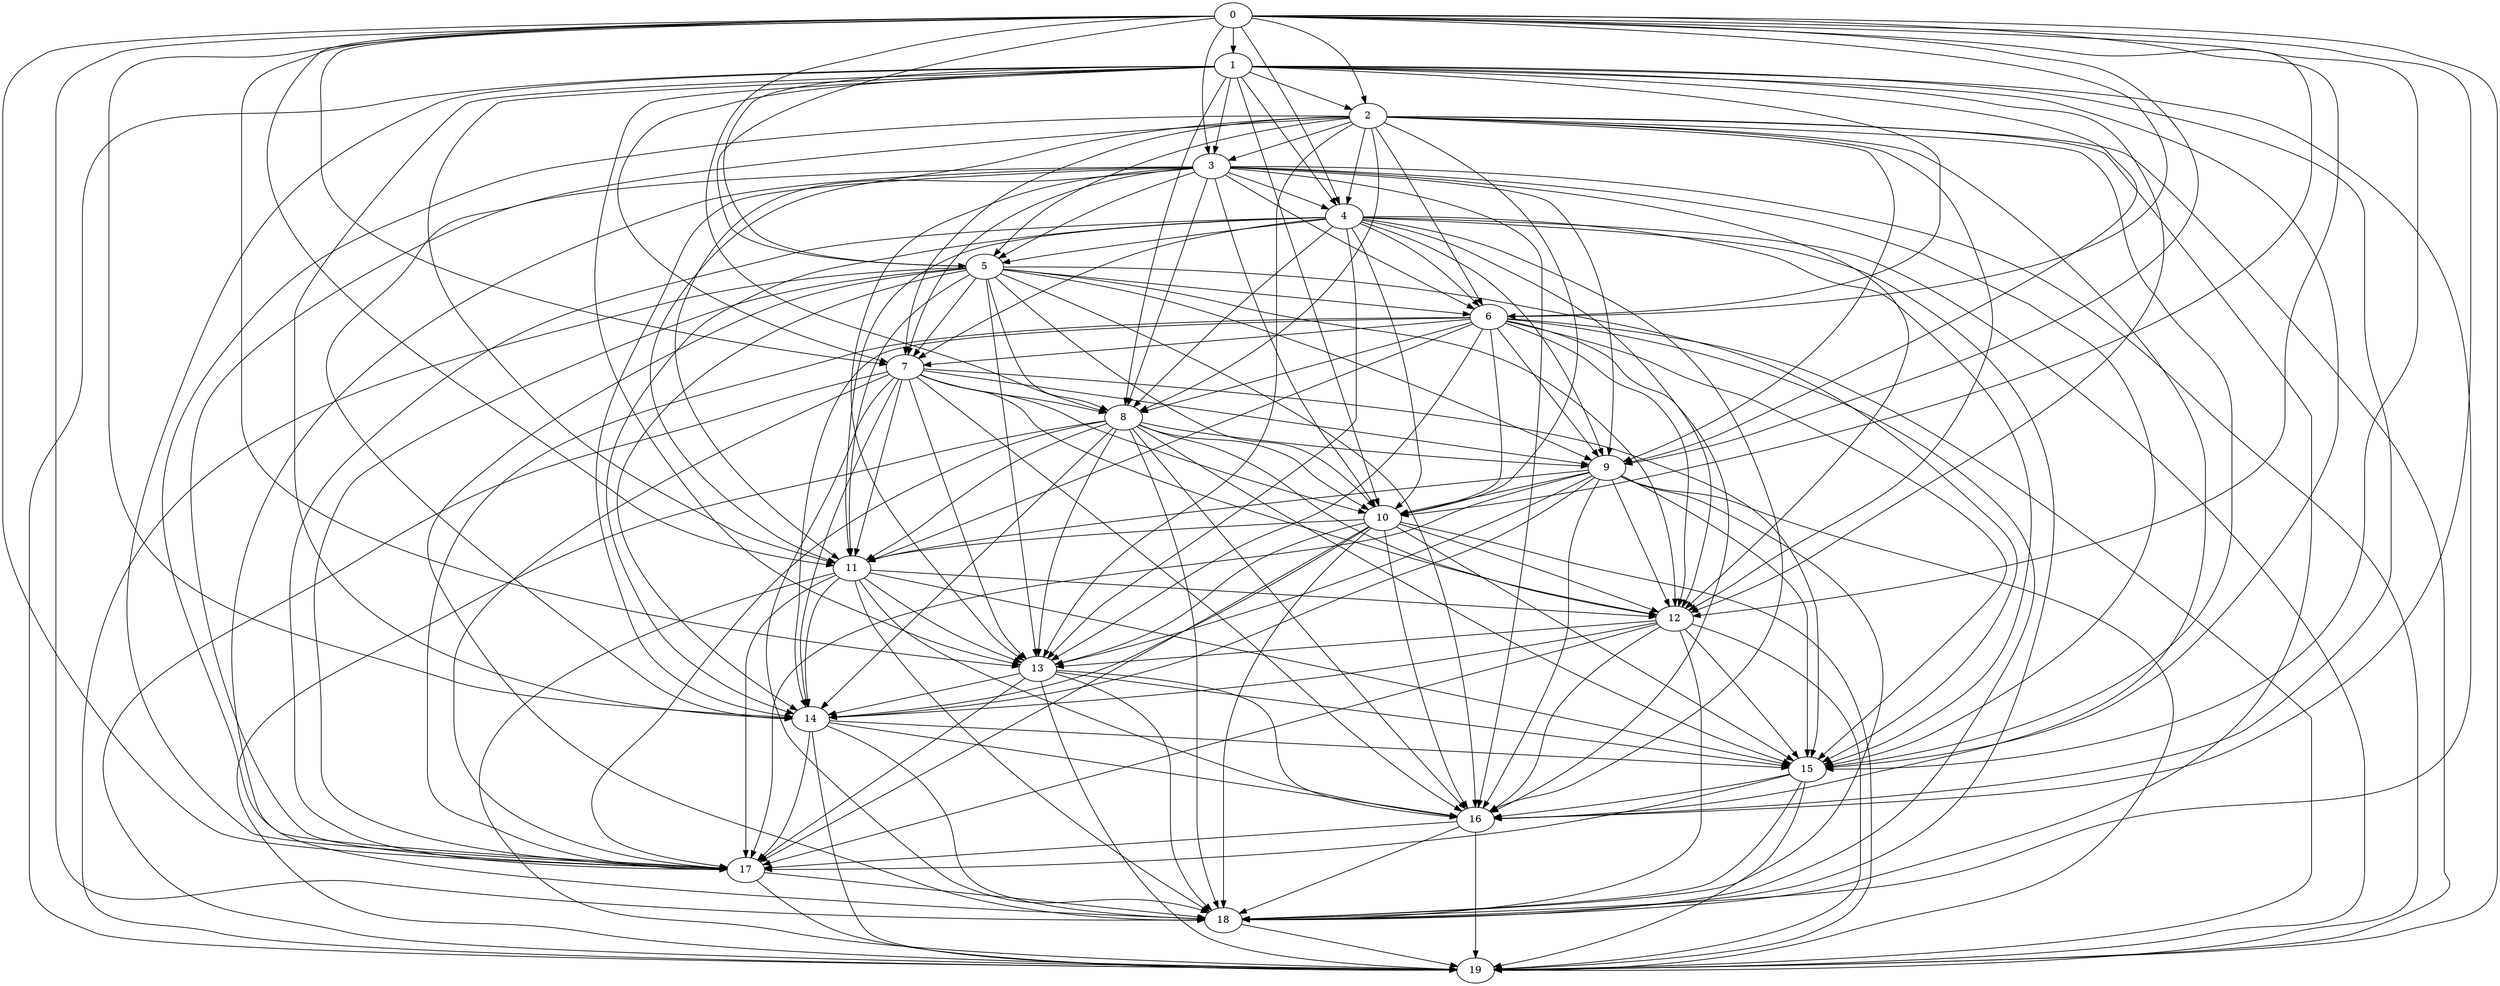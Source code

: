 strict digraph "complete_graph(20)" {
	graph [bb="0,0,3577,1404"];
	node [label="\N"];
	0	 [height=0.5,
		pos="1762,1386",
		width=0.75];
	1	 [height=0.5,
		pos="1762,1314",
		width=0.75];
	0 -> 1	 [pos="e,1762,1332.1 1762,1367.7 1762,1360 1762,1350.7 1762,1342.1"];
	2	 [height=0.5,
		pos="1955,1242",
		width=0.75];
	0 -> 2	 [pos="e,1951.4,1260.2 1788.6,1382.1 1821.7,1377.2 1878.3,1364.4 1914,1332 1932,1315.6 1942.7,1289.7 1948.6,1270"];
	3	 [height=0.5,
		pos="1731,1170",
		width=0.75];
	0 -> 3	 [pos="e,1727,1187.9 1748.2,1370.1 1740,1360.1 1730.4,1346.2 1726,1332 1712,1286.6 1718.8,1230.6 1724.9,1198"];
	4	 [height=0.5,
		pos="1921,1098",
		width=0.75];
	0 -> 4	 [pos="e,1914.1,1115.6 1773,1369.4 1780.3,1359 1790,1344.8 1798,1332 1837.2,1269.4 1847.4,1253.8 1881,1188 1891.7,1167.1 1902.5,1142.8 \
\
1910.2,1124.9"];
	5	 [height=0.5,
		pos="1406,1026",
		width=0.75];
	0 -> 5	 [pos="e,1378.9,1027.2 1735.3,1382 1615,1368 1124.1,1304.4 1035,1188 1018.7,1166.6 1039.9,1089.5 1050,1080 1095.4,1037.2 1286.7,1028.9 \
\
1368.6,1027.3"];
	6	 [height=0.5,
		pos="2128,954",
		width=0.75];
	0 -> 6	 [pos="e,2155.1,954.84 1789.1,1384.5 1967.6,1381.1 2970.4,1357.6 3059,1260 3321,971.49 2368,955.1 2165.2,954.84"];
	7	 [height=0.5,
		pos="1292,882",
		width=0.75];
	0 -> 7	 [pos="e,1265.6,886.07 1734.9,1384.8 1554.4,1383.2 530.76,1372.6 480,1332 448,1306.4 456,1284 456,1243 456,1243 456,1243 456,1169 456,997.49 \
\
1093.8,907.39 1255.2,887.34"];
	8	 [height=0.5,
		pos="1595,810",
		width=0.75];
	0 -> 8	 [pos="e,1570.8,818.3 1734.8,1384.7 1658.6,1383.4 1436.8,1375.7 1259,1332 1140.8,1303 1062.9,1304 1026,1188 954.71,964.02 1228.4,957.74 \
\
1444,864 1483.3,846.93 1530,831.21 1560.9,821.39"];
	9	 [height=0.5,
		pos="2297,738",
		width=0.75];
	0 -> 9	 [pos="e,2323.1,743.26 1789.4,1384.8 1939.2,1383.3 2660.8,1374.2 2879,1332 2974.6,1313.5 3014.7,1326.4 3086,1260 3144.6,1205.5 3134.8,1137.5 \
\
3079,1080 2885.8,880.84 2787.4,882.35 2525,792 2458.9,769.23 2378.6,753.12 2333.1,745.01"];
	10	 [height=0.5,
		pos="1976,666",
		width=0.75];
	0 -> 10	 [pos="e,2002.6,669.82 1789,1384.6 1945,1382.2 2732.7,1368.2 2972,1332 3126,1308.7 3311,1398.8 3311,1243 3311,1243 3311,1243 3311,1169 \
\
3311,929.86 2567,769.56 2333,720 2217.2,695.46 2077.8,678.27 2012.8,670.95"];
	11	 [height=0.5,
		pos="1216,594",
		width=0.75];
	0 -> 11	 [pos="e,1189.4,598.02 1734.8,1384.9 1551.5,1384.2 500.8,1378.1 453,1332 219.33,1106.5 586.81,907.36 852,720 903.42,683.67 915.4,671.02 \
\
974,648 1043.9,620.53 1131.1,605.87 1179.4,599.33"];
	12	 [height=0.5,
		pos="2394,522",
		width=0.75];
	0 -> 12	 [pos="e,2420.6,525.72 1789.1,1385.2 1958.5,1386.6 2875,1391.1 3148,1332 3243.5,1311.3 3349,1340.7 3349,1243 3349,1243 3349,1243 3349,1169 \
\
3349,1036.9 3268,1015.1 3268,883 3268,883 3268,883 3268,809 3268,629.93 2596.9,545.08 2430.8,526.83"];
	13	 [height=0.5,
		pos="1482,450",
		width=0.75];
	0 -> 13	 [pos="e,1455.2,453.37 1734.9,1384.9 1558.6,1384.2 577.01,1378.4 453,1332 393.78,1309.8 342,1306.2 342,1243 342,1243 342,1243 342,809 342,\
\
572.07 1249.6,472.93 1445.2,454.32"];
	14	 [height=0.5,
		pos="1157,378",
		width=0.75];
	0 -> 14	 [pos="e,1130.2,380.33 1735,1385 1568.9,1384.7 684.01,1380.7 418,1332 295.38,1309.5 152,1367.7 152,1243 152,1243 152,1243 152,809 152,532.81 \
\
382.94,516.13 646,432 734.61,403.66 1018.1,386.31 1120.1,380.86"];
	15	 [height=0.5,
		pos="2584,306",
		width=0.75];
	0 -> 15	 [pos="e,2611,306.48 1788.9,1384.6 1978.1,1381.9 3103.9,1364.7 3252,1332 3351.4,1310.1 3463,1344.8 3463,1243 3463,1243 3463,1243 3463,953 \
\
3463,851.3 3382,840.7 3382,739 3382,739 3382,739 3382,665 3382,326.94 2778.5,306.12 2621.1,306.43"];
	16	 [height=0.5,
		pos="2109,234",
		width=0.75];
	0 -> 16	 [pos="e,2136,235.72 1789,1384.8 1986.3,1383.3 3202.7,1372.1 3361,1332 3446.7,1310.3 3539,1331.4 3539,1243 3539,1243 3539,1243 3539,953 \
\
3539,658.63 3503.5,498.93 3244,360 3147.7,308.44 3116.5,307.35 3009,288 2839.2,257.44 2294.3,240.21 2146.4,236.01"];
	17	 [height=0.5,
		pos="1064,162",
		width=0.75];
	0 -> 17	 [pos="e,1036.9,163.71 1734.9,1384.8 1523.1,1383.6 138.7,1373.6 62,1332 19.619,1309 0,1291.2 0,1243 0,1243 0,1243 0,665 0,543.75 201,269.1 \
\
310,216 374.81,184.43 883.94,168.01 1026.8,163.99"];
	18	 [height=0.5,
		pos="1748,90",
		width=0.75];
	0 -> 18	 [pos="e,1720.8,90.655 1735,1384.7 1531,1382.1 238.95,1364.8 164,1332 113.03,1309.7 76,1298.6 76,1243 76,1243 76,1243 76,233 76,29.126 \
\
323.58,168.26 526,144 990.82,88.282 1561.3,89.224 1710.8,90.559"];
	19	 [height=0.5,
		pos="2109,18",
		width=0.75];
	0 -> 19	 [pos="e,2136.2,19.288 1789,1385.1 1992.9,1385.7 3288,1387.3 3452,1332 3516.6,1310.2 3577,1311.2 3577,1243 3577,1243 3577,1243 3577,161 \
\
3577,83.864 3501.9,94.006 3428,72 3302.4,34.605 2347.9,21.719 2146.3,19.402"];
	1 -> 2	 [pos="e,1931.9,1251.4 1785.3,1304.6 1819.4,1292.2 1883.2,1269 1922.1,1254.9"];
	1 -> 3	 [pos="e,1734.8,1188.3 1758.3,1296.2 1753,1271.9 1743.2,1227.1 1736.9,1198.1"];
	1 -> 4	 [pos="e,1909.5,1114.5 1773.4,1297.6 1800.9,1260.7 1870.6,1166.9 1903.4,1122.7"];
	1 -> 5	 [pos="e,1378.8,1027.1 1734.7,1313 1613,1312.8 1123.3,1309 1078,1260 1023.7,1201.3 1026.1,1140.9 1078,1080 1115,1036.6 1290.5,1028.6 1368.5,\
\
1027.2"];
	1 -> 6	 [pos="e,2155.1,955.02 1788.9,1312.2 1950,1306.8 2779,1274 2779,1171 2779,1171 2779,1171 2779,1097 2779,970.45 2303.5,956.49 2165.2,955.11"];
	1 -> 7	 [pos="e,1267.2,889.21 1735,1312.3 1621.5,1309.3 1182.3,1295.4 1049,1260 977.14,1240.9 937.68,1250.9 898,1188 798.73,1030.7 1144.2,922.46 \
\
1257.3,891.85"];
	1 -> 8	 [pos="e,1597.5,828.17 1752,1297 1737.8,1273.7 1711.7,1228.8 1695,1188 1644.6,1064.6 1641.5,1029.8 1611,900 1606.2,879.5 1602,856.04 1599.1,\
\
838.36"];
	1 -> 9	 [pos="e,2322.6,744.14 1789,1312.5 1964.3,1309.1 2938.8,1286 3021,1188 3070.9,1128.6 3195.7,1127.9 2475,792 2427.9,770.06 2369.6,754.74 \
\
2332.8,746.4"];
	1 -> 10	 [pos="e,1970.4,683.77 1767.6,1296.1 1796.8,1207.9 1931.3,801.8 1967.2,693.57"];
	1 -> 11	 [pos="e,1191.2,601.58 1734.9,1312.1 1572.2,1306.3 729.22,1275.8 708,1260 591.82,1173.3 576.44,1046.8 670,936 805.83,775.19 859.09,744.82 \
\
1046,648 1069.7,635.72 1138.8,615.88 1181.3,604.27"];
	1 -> 12	 [pos="e,2417.4,531.16 1789.1,1312.8 1936.1,1311.3 2637.8,1302 2850,1260 2943.5,1241.5 2997.1,1265.9 3052,1188 3224.7,943.05 2899.7,810.73 \
\
2648,648 2595.1,613.82 2582.5,603.81 2526,576 2493.2,559.85 2454.2,544.65 2427.1,534.7"];
	1 -> 13	 [pos="e,1456.4,455.94 1735,1312 1595.5,1306.6 961.66,1281 926,1260 893.29,1240.7 890.9,1224.4 880,1188 819.16,985.03 841.68,887.86 971,\
\
720 1075.9,583.78 1133.7,571.09 1292,504 1344,481.98 1407.7,466.35 1446.6,458.01"];
	1 -> 14	 [pos="e,1129.8,379.3 1734.9,1312.3 1570.6,1308.1 714.19,1284.9 665,1260 626.1,1240.3 418,998.61 418,955 418,955 418,955 418,737 418,421.67 \
\
969.7,383.98 1119.7,379.57"];
	1 -> 15	 [pos="e,2610.9,308.59 1789.1,1312.5 1955.2,1309.6 2833.2,1292.8 2948,1260 3181.6,1193.2 3344,1126 3344,883 3344,883 3344,883 3344,809 \
\
3344,705.95 3159.8,489.13 3074,432 3011.8,390.56 2993.4,382.02 2922,360 2815.8,327.26 2684.2,314.06 2621.1,309.33"];
	1 -> 16	 [pos="e,2136,235.67 1789.1,1313.1 1949,1313.5 2771.8,1313.1 3018,1260 3105.5,1241.1 3387,1188.5 3387,1099 3387,1099 3387,1099 3387,953 \
\
3387,856.76 3420,835.24 3420,739 3420,739 3420,739 3420,593 3420,520.8 3230.6,371.93 3206,360 3012.5,266.11 2315.1,240.77 2146.1,\
\
235.95"];
	1 -> 17	 [pos="e,1037,164.2 1734.9,1312.5 1572.7,1309.1 732.32,1290.6 622,1260 411.79,1201.7 190,1245.1 190,1027 190,1027 190,1027 190,881 190,\
\
576.48 113.33,401.27 355,216 381.88,195.39 884.04,171.15 1026.6,164.67"];
	1 -> 18	 [pos="e,1775.1,91.605 1789,1312.9 1955.3,1312.4 2841.3,1307.2 3108,1260 3211,1241.8 3243.7,1244.1 3332,1188 3516.7,1070.6 3534,957.82 \
\
3534,739 3534,739 3534,739 3534,449 3534,177.37 3225.1,306.62 2969,216 2863.2,178.56 2837.6,163.17 2727,144 2540.7,111.71 1940.5,\
\
95.551 1785.1,91.841"];
	1 -> 19	 [pos="e,2081.7,19.175 1734.9,1313.1 1569,1313.3 689.59,1312.1 426,1260 272.92,1229.8 114,1255 114,1099 114,1099 114,1099 114,881 114,780.07 \
\
38,767.93 38,667 38,667 38,667 38,161 38,103.47 78.841,94.003 132,72 224.99,33.509 1806.5,21.063 2071.5,19.244"];
	2 -> 3	 [pos="e,1755.1,1178.5 1931,1233.5 1891.1,1221 1810.7,1195.9 1764.9,1181.6"];
	2 -> 4	 [pos="e,1925,1115.8 1951,1224.2 1945.1,1199.8 1934.3,1154.6 1927.4,1125.7"];
	2 -> 5	 [pos="e,1419.1,1041.8 1928.4,1238.7 1855.6,1231.4 1648.9,1203.7 1505,1116 1474.5,1097.4 1444.8,1068.9 1426,1049.1"];
	2 -> 6	 [pos="e,2118.9,970.98 1965.6,1225.4 1972.7,1214.9 1982,1200.7 1990,1188 2036.8,1113.2 2089.2,1022.7 2113.8,979.87"];
	2 -> 7	 [pos="e,1292.5,900.36 1927.7,1241 1863.7,1240.2 1700,1233.6 1573,1188 1458.4,1146.9 1421.5,1134.4 1340,1044 1306,1006.3 1296,945.48 1293.2,\
\
910.37"];
	2 -> 8	 [pos="e,1618.4,819.41 1959.9,1224 1967.8,1193.3 1980.1,1127.8 1957,1080 1888.4,937.95 1703.6,852.89 1628,823.09"];
	2 -> 9	 [pos="e,2320.7,746.84 1981.9,1240 2110.3,1235.4 2654.8,1214 2679,1188 2733.5,1129.4 2715.8,1079 2679,1008 2603.5,862.44 2409,779.02 2330.5,\
\
750.37"];
	2 -> 10	 [pos="e,2002,671.38 1977.9,1232.3 2031.8,1210.4 2166.3,1147.3 2218,1044 2283.5,913.03 2260.9,824.2 2158,720 2137.6,699.37 2059.1,682.04 \
\
2012.1,673.23"];
	2 -> 11	 [pos="e,1192,602.42 1928,1240.7 1854.4,1239.3 1644.1,1231.6 1476,1188 1235.7,1125.7 1099.9,1177.7 961,972 873.72,842.7 968.58,738 1096,\
\
648 1122.8,629.09 1157.4,614.7 1182.5,605.71"];
	2 -> 12	 [pos="e,2414.2,534.1 1982,1240.3 2108.5,1236.9 2639.2,1220.7 2705,1188 2781.2,1150.2 2801.1,1123.6 2831,1044 2844.5,1008.1 2872.8,960.6 \
\
2826,864 2739.6,685.8 2648,689.89 2486,576 2474.8,568.13 2445.6,551.55 2423.1,539.02"];
	2 -> 13	 [pos="e,1490.4,467.28 1934,1230.6 1896.9,1210.6 1824,1163.1 1824,1099 1824,1099 1824,1099 1824,881 1824,682.05 1649.1,702.3 1534,540 1519.4,\
\
519.36 1505,494.38 1495.1,476.14"];
	2 -> 14	 [pos="e,1129.8,378.49 1928.1,1239.6 1771.7,1231.1 979.03,1185.1 746,1116 674.33,1094.7 633.97,1107.2 594,1044 499.99,895.44 230.55,943.03 \
\
925,432 983.28,389.11 1070.4,380.1 1119.6,378.69"];
	2 -> 15	 [pos="e,2610.5,309.56 1982,1240.4 2140.2,1236.7 2940.1,1216.6 2983,1188 3056.8,1138.8 3025.9,1085.5 3069,1008 3119.1,917.77 3192,914.22 \
\
3192,811 3192,811 3192,811 3192,665 3192,398.14 2751.7,326.21 2620.5,310.7"];
	2 -> 16	 [pos="e,2136,235.42 1982.2,1240.3 2113.3,1236.9 2677,1220.2 2748,1188 2827.1,1152.1 3154,922.08 3154,739 3154,739 3154,739 3154,665 3154,\
\
374.48 2902.9,354.05 2620,288 2445.9,247.36 2231.2,237.87 2146.2,235.66"];
	2 -> 17	 [pos="e,1037,164.43 1927.7,1241.4 1808.3,1242.9 1319.6,1245 924,1188 787.85,1168.4 750.15,1168.5 623,1116 467.77,1052 417.32,1031.6 313,\
\
900 163.87,711.88 240.91,584.85 325,360 350,293.16 335.98,254.59 396,216 422.71,198.83 889.76,172.39 1026.6,164.99"];
	2 -> 18	 [pos="e,1775.2,91.026 1982.2,1241 2138.6,1240.8 2921,1237.1 3015,1188 3026.7,1181.9 3306,824.23 3306,811 3306,811 3306,811 3306,665 3306,\
\
292.33 3007.6,245.52 2649,144 2482.8,96.942 1934.5,91.629 1785.6,91.06"];
	2 -> 19	 [pos="e,2136.2,19.222 1982.1,1240.9 2140.6,1240.3 2945.4,1234.8 3044,1188 3102.4,1160.3 3402.1,812.73 3433,756 3484.3,661.78 3496,630.27 \
\
3496,523 3496,523 3496,523 3496,161 3496,145.21 3551.4,133.79 3370,72 3251.7,31.694 2342.5,21.133 2146.3,19.314"];
	3 -> 4	 [pos="e,1898.5,1108.6 1754.6,1161 1784.1,1151 1836.1,1132.9 1880,1116 1882.9,1114.9 1886,1113.7 1889,1112.5"];
	3 -> 5	 [pos="e,1426.2,1038.3 1706.9,1161.5 1677.1,1151.9 1625.2,1134.5 1582,1116 1529.1,1093.3 1469.7,1062 1435.2,1043.2"];
	3 -> 6	 [pos="e,2106.9,965.72 1750.8,1157.2 1779.9,1139.9 1836.2,1106.7 1885,1080 1946,1046.6 1962.1,1039.8 2024,1008 2048.9,995.23 2077.1,980.84 \
\
2097.9,970.28"];
	3 -> 7	 [pos="e,1296.3,900.23 1704.2,1167.5 1638,1162.3 1465.5,1139.9 1370,1044 1331.9,1005.7 1309.5,945.09 1299.1,910.19"];
	3 -> 8	 [pos="e,1601.4,827.75 1724.6,1152.2 1702.8,1094.9 1631.3,906.66 1604.9,837.12"];
	3 -> 9	 [pos="e,2299.6,756.26 1758.1,1167.9 1855.4,1163.6 2183.5,1146.9 2218,1116 2320.4,1024.3 2309.3,836.89 2300.9,766.52"];
	3 -> 10	 [pos="e,1965.5,682.61 1735.8,1152 1746.9,1113 1776.2,1014.7 1810,936 1838.6,869.52 1846.7,852.8 1886,792 1897,774.97 1902,772.32 1914,\
\
756 1929.9,734.44 1947.2,709.37 1959.6,691.34"];
	3 -> 11	 [pos="e,1197.3,607.08 1704.4,1166.6 1667.5,1163.3 1598.7,1157.1 1540,1152 1277,1129.1 1074.2,1216.2 974,972 912.18,821.26 1113.6,664.78 \
\
1188.8,612.89"];
	3 -> 12	 [pos="e,2409.6,536.78 1758.2,1168.4 1904.9,1164.2 2599.8,1136 2712,972 2739.1,932.38 2729.6,908.66 2712,864 2680.7,784.57 2485.1,604.54 \
\
2417.2,543.6"];
	3 -> 13	 [pos="e,1461.9,462.43 1703.9,1168 1648,1165.2 1516.9,1154.7 1415,1116 1320.8,1080.3 1274.3,1066.7 1240,972 1164.6,763.78 1268.4,673.46 \
\
1411,504 1422.9,489.9 1439.2,477.4 1453.2,468.08"];
	3 -> 14	 [pos="e,1130.2,381.49 1704.1,1168.3 1583.7,1164.9 1098.6,1149.2 1040,1116 971.76,1077.3 974.95,1041.2 938,972 854.17,815.04 820.24,743.96 \
\
879,576 904.08,504.31 907.69,473.95 971,432 1017,401.53 1080.6,388.34 1120.2,382.8"];
	3 -> 15	 [pos="e,2609.9,311.09 1758,1168.4 1852,1166 2173.2,1155.1 2435,1116 2579.2,1094.5 2617.5,1092.4 2755,1044 2763.6,1041 2894.5,977.19 2902,\
\
972 2978.4,918.93 3017.2,913.49 3054,828 3150.3,604.07 2984.2,472.64 2768,360 2719.9,334.94 2658.4,320.29 2620.1,312.97"];
	3 -> 16	 [pos="e,2112.9,251.85 1757.8,1166.8 1857.8,1158.1 2204,1120.9 2204,1027 2204,1027 2204,1027 2204,953 2204,680.89 2136.1,355.74 2115.1,\
\
261.68"];
	3 -> 17	 [pos="e,1037,163.64 1703.7,1169 1564.6,1168.5 934.63,1163.8 746,1116 629.82,1086.6 344.97,934.5 290,828 225.91,703.85 321.1,298.31 434,\
\
216 481.99,181.02 899.07,167.3 1026.9,163.9"];
	3 -> 18	 [pos="e,1720.9,91.996 1703.7,1168.7 1586.8,1167.3 1127.9,1159 991,1116 548.01,976.96 232.83,736.21 354,288 363.67,252.24 364.97,236.24 \
\
396,216 509.21,142.14 1505,100.28 1710.9,92.377"];
	3 -> 19	 [pos="e,2136.2,18.729 1758.1,1169.3 1861.9,1170.1 2243.1,1168.8 2551,1116 2842.9,1065.9 2938.4,1033.2 3152,828 3326.2,660.7 3458,620.49 \
\
3458,379 3458,379 3458,379 3458,161 3458,71.357 3363.8,94.28 3277,72 3055.8,15.234 2320.9,17.314 2146.4,18.647"];
	4 -> 5	 [pos="e,1431.9,1031.7 1894.2,1094 1828.2,1086.4 1652.2,1065.8 1506,1044 1484.7,1040.8 1460.9,1036.8 1441.9,1033.5"];
	4 -> 6	 [pos="e,2114.1,969.58 1943.7,1087.9 1966,1078.4 2000.7,1062.4 2028,1044 2057.6,1024 2087.7,995.98 2107,976.74"];
	4 -> 7	 [pos="e,1311.1,894.82 1894.2,1094.8 1840.9,1090 1718.1,1076 1620,1044 1503.1,1005.9 1375.2,933.21 1320,900.15"];
	4 -> 8	 [pos="e,1610,824.99 1904.3,1083.3 1876.5,1060.6 1819.3,1013.3 1772,972 1715.5,922.66 1650.7,862.85 1617.4,831.86"];
	4 -> 9	 [pos="e,2291.2,755.72 1945.4,1090 1974.4,1081.3 2023.7,1064.9 2063,1044 2111.7,1018.1 2124.6,1010.5 2164,972 2227.3,910.17 2269.9,811.72 \
\
2287.7,765.11"];
	4 -> 10	 [pos="e,1994.1,679.49 1931.7,1081.3 1938.3,1071.1 1946.5,1057.2 1952,1044 2002.8,921.74 2011,887.28 2028,756 2030.1,740.13 2034.1,734.81 \
\
2028,720 2022.6,706.82 2012.2,695.14 2002.1,686.13"];
	4 -> 11	 [pos="e,1213.2,612.13 1893.9,1096.4 1796.9,1093.9 1467.1,1082.8 1370,1044 1234,989.69 1220.1,902.08 1210,756 1206.7,708.11 1205.9,695.9 \
\
1209,648 1209.6,639.53 1210.6,630.36 1211.7,622.06"];
	4 -> 12	 [pos="e,2404.9,538.91 1947,1092.7 1984,1085.8 2053.3,1070.5 2107,1044 2251.1,972.81 2298.9,955.28 2397,828 2465.7,738.86 2450.6,684.86 \
\
2422,576 2419.4,566.24 2414.8,556.28 2410,547.66"];
	4 -> 13	 [pos="e,1496.1,465.4 1924.4,1080 1929.3,1053.5 1938,1000.4 1938,955 1938,955 1938,955 1938,809 1938,783.77 1591.2,556.39 1572,540 1558.3,\
\
528.32 1525.3,495.19 1503.3,472.81"];
	4 -> 14	 [pos="e,1132.3,385.88 1893.8,1096.6 1806.7,1094.8 1526.9,1085.9 1300,1044 1186.3,1023 1152.7,1025.1 1050,972 1004.5,948.46 993.06,939.13 \
\
960,900 865.37,788.01 834,707.9 898,576 935.25,499.23 953.01,477.82 1025,432 1055.8,412.4 1095.1,397.76 1122.7,388.89"];
	4 -> 15	 [pos="e,2608.5,313.52 1948.1,1097.6 2034.1,1098.8 2308.6,1097.9 2527,1044 2567.2,1034.1 2574.4,1023.1 2613,1008 2656.6,990.96 2676.7,1002.8 \
\
2712,972 2858.3,844.47 2930.6,766.96 2896,576 2874.2,455.52 2830.9,421.42 2725,360 2690.8,340.17 2647.8,325.28 2618.4,316.41"];
	4 -> 16	 [pos="e,2129,246.36 1947.4,1094.1 1992,1088.5 2084.5,1074.2 2157,1044 2370.3,955.29 2458.5,903.02 2532,684 2600.4,480.39 2445.5,387.14 \
\
2255,288 2207.9,263.48 2190,272.55 2141,252 2140.1,251.64 2139.3,251.26 2138.4,250.87"];
	4 -> 17	 [pos="e,1036.8,162.86 1893.9,1096.5 1772.4,1094.1 1277,1082.1 1127,1044 830.19,968.55 724.5,965.38 501,756 375.79,638.7 418,550.57 418,\
\
379 418,379 418,379 418,305 418,252.98 447.82,239.94 494,216 587.27,167.64 915.28,163.01 1026.7,162.86"];
	4 -> 18	 [pos="e,1775,91.116 1947.9,1096.1 2056.1,1092.1 2460.4,1075.6 2584,1044 2659.9,1024.6 2679.7,1015.4 2745,972 2929.1,849.75 2970.5,717.38 \
\
2913,504 2856.8,295.59 2794.2,204.57 2587,144 2433.4,99.094 1927.3,92.231 1785.3,91.187"];
	4 -> 19	 [pos="e,2136.3,19.131 1948.2,1096.5 2063.6,1094.3 2513.6,1083.3 2649,1044 2870.8,979.53 3382,537.99 3382,307 3382,307 3382,307 3382,161 \
\
3382,56.348 3266.2,94.726 3164,72 2964.1,27.527 2310,20.313 2146.4,19.196"];
	5 -> 6	 [pos="e,2101.2,957.6 1432.6,1022.4 1542.7,1011.7 1963.6,970.94 2091.2,958.57"];
	5 -> 7	 [pos="e,1304.1,898.09 1393.8,1009.8 1373.8,984.93 1334,935.36 1310.6,906.11"];
	5 -> 8	 [pos="e,1572.7,820.25 1410.7,1008.1 1421.2,971.23 1447.2,885.42 1468,864 1468.4,863.54 1525.7,839.74 1563.2,824.19"];
	5 -> 9	 [pos="e,2275.3,748.91 1432.2,1021.6 1482.2,1014.8 1594.4,997.93 1686,972 1914.5,907.36 2177.5,792.81 2266.1,753.06"];
	5 -> 10	 [pos="e,1963.5,682.18 1420.2,1010.6 1461.6,969.5 1587.2,851.07 1715,792 1781.6,761.23 1810.7,789.44 1876,756 1908.1,739.53 1938.1,710.27 \
\
1956.7,689.81"];
	5 -> 11	 [pos="e,1214.4,612.01 1384.9,1014.7 1350.8,996.71 1284.6,956.17 1256,900 1208.5,806.77 1210.3,677.58 1213.7,622.09"];
	5 -> 12	 [pos="e,2394.6,540.13 1432.7,1022.6 1491.6,1016.9 1637.2,1000.9 1756,972 2022.1,907.22 2148.5,958.32 2333,756 2386.3,697.53 2394.1,598.17 \
\
2394.6,550.33"];
	5 -> 13	 [pos="e,1479.7,468.11 1408.3,1007.8 1419.1,926.29 1465.2,578.18 1478.4,478.05"];
	5 -> 14	 [pos="e,1137.4,390.62 1380,1020.9 1292.2,1005.4 1006.2,941.89 898,756 813.51,610.79 1045.6,448.1 1128.7,396"];
	5 -> 15	 [pos="e,2605.9,316.87 1433.2,1025.4 1532.1,1026.5 1882.2,1026.1 2164,972 2478.7,911.56 2589.9,901.72 2825,684 2864.5,647.4 2896.1,627.4 \
\
2880,576 2838.7,444 2682.4,354.55 2615.1,321.35"];
	5 -> 16	 [pos="e,2108.7,252.08 1428.7,1016 1530.9,975.14 1947.2,802.85 2012,684 2091,539.14 2105.7,335.18 2108.4,262.25"];
	5 -> 17	 [pos="e,1036.7,163.44 1379.1,1023.4 1319.1,1019.4 1169.8,1006.5 1050,972 934.85,938.89 655.87,822.19 556,756 517.22,730.3 500.05,725.99 \
\
480,684 421.41,561.3 456,514.97 456,379 456,379 456,379 456,305 456,187.19 894.33,167.07 1026.6,163.68"];
	5 -> 18	 [pos="e,1720.8,90.219 1379.2,1023 1326.6,1018.5 1206.3,1005.2 1111,972 1016.7,939.21 793.93,819.65 717,756 647.31,698.33 578.26,655.18 \
\
622,576 796.42,260.29 969.05,264.54 1309,144 1451,93.647 1633.3,89.35 1710.6,90.086"];
	5 -> 19	 [pos="e,2082,19.144 1378.9,1024.5 1306.6,1022.6 1104.2,1013.6 942,972 484.8,854.76 114,778.99 114,307 114,307 114,307 114,161 114,66.137 \
\
215.63,93.605 308,72 485.36,30.517 1830.8,20.646 2072,19.203"];
	6 -> 7	 [pos="e,1318.8,885.24 2101.1,950.75 1978.4,940.48 1471.2,898 1329.1,886.11"];
	6 -> 8	 [pos="e,1619.7,817.58 2103.4,946.44 2017.2,923.49 1729.5,846.84 1629.6,820.21"];
	6 -> 9	 [pos="e,2285,754.25 2140.2,937.61 2169.4,900.59 2243.8,806.4 2278.6,762.36"];
	6 -> 10	 [pos="e,2002,671.5 2130.3,935.89 2136.8,885.05 2154.6,737.3 2142,720 2126.6,698.85 2056.1,682.07 2012.1,673.42"];
	6 -> 11	 [pos="e,1238.9,604 2105,943.97 1981.2,895.36 1394,664.88 1248.6,607.81"];
	6 -> 12	 [pos="e,2399.7,539.96 2152,945.12 2178.3,935.99 2221.5,919.65 2256,900 2279.2,886.8 2281.6,878.42 2304,864 2332.1,845.93 2347.1,852.3 \
\
2370,828 2436.9,757.1 2406.6,709.46 2408,612 2408.2,596 2410.1,591.87 2408,576 2406.9,567.28 2404.7,557.95 2402.5,549.58"];
	6 -> 13	 [pos="e,1501.7,462.46 2119.3,936.96 2096.4,896.23 2031.2,787.3 1952,720 1873.5,653.31 1836.4,663.07 1747,612 1667.6,566.67 1650.3,551.19 \
\
1572,504 1551.5,491.64 1528.2,477.94 1510.5,467.56"];
	6 -> 14	 [pos="e,1149.7,395.82 2100.8,952.7 1961.6,950.96 1331.9,940.9 1256,900 1133.9,834.25 1142.1,558.79 1140,540 1134.6,492.3 1131.2,479.36 \
\
1139,432 1140.5,423.14 1143.2,413.77 1146.1,405.41"];
	6 -> 15	 [pos="e,2599.7,320.79 2153.5,947.61 2192.4,939.09 2268.9,921.29 2332,900 2371.3,886.76 2379.3,878.78 2418,864 2463.7,846.55 2477.9,849.2 \
\
2522,828 2603,789.04 2820.6,690.72 2864,612 2871.7,597.99 2870.3,590.72 2864,576 2850.2,543.59 2672.2,384.72 2607.4,327.55"];
	6 -> 16	 [pos="e,2131,244.54 2153.9,948.47 2187.9,941.73 2248.6,926.86 2294,900 2314,888.16 2313.2,877.75 2332,864 2358.6,844.49 2375.1,852.74 \
\
2397,828 2492.9,719.56 2487,637.03 2430,504 2372.8,370.56 2209.5,281.63 2140.5,248.96"];
	6 -> 17	 [pos="e,1036.6,162.44 2100.7,953.05 1967.5,953.06 1384.3,950.16 1211,900 890.04,807.09 608,785.14 608,451 608,451 608,451 608,305 608,\
\
242.11 660.48,241.42 718,216 822.78,169.69 960.86,162.85 1026.4,162.45"];
	6 -> 18	 [pos="e,1775.3,90.785 2154.7,950.89 2259.3,941.23 2646,892.24 2858,684 2937.9,605.51 2914.6,528.03 2857,432 2757.5,266.24 2712.2,211.3 \
\
2531,144 2391.9,92.339 1922.5,90.222 1785.7,90.738"];
	6 -> 19	 [pos="e,2136,19.277 2155.1,951.43 2217.9,947.3 2377.9,934.05 2507,900 2591.1,877.82 2611.1,866.65 2689,828 2926.3,710.28 3306,386.85 3306,\
\
379 3306,379 3306,379 3306,161 3306,41.179 2348,22.097 2146.1,19.406"];
	7 -> 8	 [pos="e,1569.8,816.55 1313.8,871 1319.9,868.47 1326.7,865.92 1333,864 1412.3,840.01 1434.8,844.72 1516,828 1530.3,825.05 1546.1,821.67 \
\
1559.8,818.72"];
	7 -> 9	 [pos="e,2270.9,742.69 1318.1,877.31 1456.1,857.82 2099.9,766.85 2260.6,744.15"];
	7 -> 10	 [pos="e,1951.2,673.25 1313.9,871.21 1320,868.67 1326.7,866.07 1333,864 1396.1,843.23 1415.2,849.57 1478,828 1515.3,815.2 1522.1,805.68 \
\
1559,792 1698.2,740.46 1869.2,694.45 1941.3,675.8"];
	7 -> 11	 [pos="e,1220.5,611.94 1287.5,863.97 1274.7,816.08 1238.6,679.98 1223.1,621.85"];
	7 -> 12	 [pos="e,2368,527.6 1314,871.55 1320.1,869.01 1326.8,866.33 1333,864 1380,846.38 1397,853.86 1440,828 1459.9,816.01 1458.4,804.52 1478,\
\
792 1611.4,706.8 2052,597.8 2138,576 2215.8,556.28 2308.4,538.51 2358.1,529.4"];
	7 -> 13	 [pos="e,1465.6,464.39 1297.7,864.08 1321.1,795.03 1409.4,536.63 1430,504 1437.6,491.96 1448.3,480.44 1458.1,471.24"];
	7 -> 14	 [pos="e,1152.5,396.05 1283,864.99 1256.6,817.36 1179.7,671.67 1150,540 1139.4,493.15 1141.1,479.78 1146,432 1146.9,423.46 1148.5,414.26 \
\
1150.3,405.96"];
	7 -> 15	 [pos="e,2589.7,323.96 1319.2,879.45 1463.2,870.97 2138.1,827.98 2333,756 2474.9,703.59 2549.5,683.92 2596,540 2601.3,523.55 2600,375.21 \
\
2598,360 2596.9,351.28 2594.7,341.95 2592.5,333.58"];
	7 -> 16	 [pos="e,2088.7,246.15 1309,867.88 1367.4,822.86 1564.6,670.29 1724,540 1858.3,430.25 1881.3,389.42 2022,288 2040.5,274.65 2062.5,261.29 \
\
2079.7,251.32"];
	7 -> 17	 [pos="e,1036.9,164.12 1269.4,871.74 1155,824.23 646,604.08 646,451 646,451 646,451 646,377 646,206.72 924.23,171.85 1026.7,164.78"];
	7 -> 18	 [pos="e,1726,100.81 1276.2,866.79 1265.6,856.69 1251.8,842.42 1242,828 1222.1,798.77 1222,788.51 1208,756 1136.8,590.45 1047.3,524.46 \
\
1121,360 1135.7,327.11 1330,158.6 1363,144 1502.3,82.285 1555.9,143.77 1704,108 1708.1,107.01 1712.4,105.72 1716.5,104.3"];
	7 -> 19	 [pos="e,2081.8,19.26 1266.8,875.32 1228.1,866.43 1152.2,848.13 1089,828 830.48,745.61 747.88,756.13 518,612 320.97,488.47 49.618,411.21 \
\
176,216 260.98,84.742 344.66,107.23 497,72 654.86,35.492 1844.9,21.676 2071.7,19.361"];
	8 -> 9	 [pos="e,2269.9,740.1 1620.1,802.83 1635.8,799.18 1656.5,794.75 1675,792 1895.4,759.33 2162.8,744.95 2259.7,740.56"];
	8 -> 10	 [pos="e,1955.6,678.16 1616.8,798.93 1622.9,796.39 1629.6,793.86 1636,792 1723.5,766.39 1754.4,792.34 1838,756 1862.5,745.37 1863.8,734.79 \
\
1886,720 1905.8,706.81 1928.9,693.23 1946.8,683.11"];
	8 -> 11	 [pos="e,1236.4,606.16 1571.5,800.56 1545.6,790.94 1503,774.18 1468,756 1414.8,728.36 1403.3,718.01 1354,684 1332,668.87 1328.2,662.79 \
\
1306,648 1286.2,634.81 1263.1,621.23 1245.2,611.11"];
	8 -> 12	 [pos="e,2367.9,527.12 1617,799.35 1623.1,796.82 1629.7,794.18 1636,792 1691,772.81 1708.6,779.31 1762,756 1846.8,718.96 1856.6,688 1940,\
\
648 2024.4,607.52 2047.9,601.56 2138,576 2215.2,554.08 2308,537.15 2357.9,528.77"];
	8 -> 13	 [pos="e,1483,468.26 1585.9,792.99 1567.7,760.16 1526.7,682.39 1506,612 1492.5,566.21 1486.4,510.76 1483.8,478.32"];
	8 -> 14	 [pos="e,1171.6,393.36 1580.4,794.69 1516,731.43 1256.4,476.63 1179,400.55"];
	8 -> 15	 [pos="e,2560,314.37 1614.6,797.55 1669.5,765.6 1823.5,676.03 1875,648 2120.4,514.31 2177.4,470.81 2434,360 2473.1,343.13 2519.4,327.37 \
\
2550.2,317.49"];
	8 -> 16	 [pos="e,2094.5,249.67 1609.7,794.86 1620.4,784.32 1635.4,769.49 1648,756 1837,554.12 1871,491.69 2058,288 2067.5,277.61 2078.3,266.32 \
\
2087.5,256.84"];
	8 -> 17	 [pos="e,1038.2,168.13 1569,804.43 1531.2,797.23 1459.6,781.39 1403,756 1169.9,651.53 1043.9,635.46 955,396 940.4,356.68 906.37,298.93 \
\
959,216 974.32,191.86 1004.3,178.28 1028.3,170.92"];
	8 -> 18	 [pos="e,1740.5,107.66 1604.2,792.82 1631.5,743.36 1710,589.07 1710,451 1710,451 1710,451 1710,233 1710,191.41 1725.4,145.22 1736.6,117.14"];
	8 -> 19	 [pos="e,2082,19.208 1568.6,805.16 1518.8,797.67 1407.6,779.71 1316,756 1019.2,679.23 928.71,689.3 661,540 490.92,445.14 249.89,372.34 \
\
366,216 498.04,38.218 624.65,108.92 843,72 1088.5,30.487 1889.7,20.949 2071.9,19.297"];
	9 -> 10	 [pos="e,2001.5,672.56 2271.8,731.51 2215,719.12 2076.7,688.97 2011.4,674.71"];
	9 -> 11	 [pos="e,1238.8,603.7 2270.4,734.5 2129.3,721.15 1467.6,657.12 1267,612 1261,610.65 1254.7,608.86 1248.7,606.96"];
	9 -> 12	 [pos="e,2386.5,539.49 2304.5,720.56 2321.2,683.53 2362.1,593.33 2382.3,548.78"];
	9 -> 13	 [pos="e,1507.3,456.66 2275.9,726.44 2240.7,709.04 2167.6,673.7 2104,648 1923.7,575.21 1877.2,559.94 1691,504 1630.5,485.83 1559,468.59 \
\
1517.2,458.95"];
	9 -> 14	 [pos="e,1184.2,380.29 2279.2,724.06 2253.4,705.62 2203.6,671.46 2158,648 2081.4,608.59 2058.5,606.69 1978,576 1802.6,509.14 1763.5,475.91 \
\
1581,432 1440.8,398.25 1269,385.19 1194.4,380.87"];
	9 -> 15	 [pos="e,2584,324.05 2318.1,726.75 2384.4,693.87 2584,589.35 2584,523 2584,523 2584,523 2584,449 2584,409 2584,362.65 2584,334.08"];
	9 -> 16	 [pos="e,2119.8,250.87 2286.4,721.16 2270.4,695.72 2242,643.64 2242,595 2242,595 2242,595 2242,521 2242,464.65 2168.1,337.95 2142,288 2137,\
\
278.44 2130.9,268.31 2125.3,259.5"];
	9 -> 17	 [pos="e,1071.5,179.66 2272.1,731.05 2235.1,722 2163.5,703.76 2104,684 2062.3,670.17 2054,660.84 2012,648 1810.3,586.34 1102,589.87 1102,\
\
379 1102,379 1102,379 1102,305 1102,263.41 1086.6,217.22 1075.4,189.14"];
	9 -> 18	 [pos="e,1774.9,91.816 2317,725.62 2320.9,723.62 2325.1,721.64 2329,720 2378.8,699.25 2396.6,707.86 2445,684 2604.1,605.61 2737,527.27 \
\
2678,360 2635.1,238.31 2601.2,198.04 2484,144 2420.2,114.59 1925.7,96.675 1785.1,92.143"];
	9 -> 19	 [pos="e,2136.1,18.409 2316.6,725.52 2320.6,723.48 2324.9,721.52 2329,720 2399,694.26 2423.7,711.56 2493,684 2784.1,568.32 3241.9,553.7 \
\
3076,288 2960.2,102.53 2844.3,131.92 2634,72 2456.6,21.453 2233.5,17.632 2146.3,18.304"];
	10 -> 11	 [pos="e,1238.8,603.93 1948.9,663.87 1835.9,659.02 1401.3,638.98 1267,612 1261,610.79 1254.6,609.07 1248.6,607.19"];
	10 -> 12	 [pos="e,2370.8,531.46 2000,657.59 2032.3,647.55 2091.7,628.92 2142,612 2221,585.43 2313.3,552.3 2361.3,534.92"];
	10 -> 13	 [pos="e,1507.3,456.73 1950.7,659.27 1917.4,651.2 1857.6,634.89 1810,612 1732,574.48 1726,541.52 1648,504 1604.9,483.25 1551.7,467.91 1517.3,\
\
459.22"];
	10 -> 14	 [pos="e,1183.7,380.65 1956.7,653.05 1911.4,625.14 1793.9,554.25 1691,504 1616.2,467.45 1598.3,454.22 1518,432 1402.3,399.98 1260.2,386.33 \
\
1194.1,381.39"];
	10 -> 15	 [pos="e,2564.2,318.64 1995.5,653.49 2084.3,601.22 2449.9,385.94 2555.4,323.84"];
	10 -> 16	 [pos="e,2097.6,250.55 1978.7,647.87 1987.5,593.46 2018.8,420.39 2076,288 2080.3,278.11 2086.2,267.9 2091.9,259.12"];
	10 -> 17	 [pos="e,1084.4,173.92 1956,653.57 1909.6,627.05 1790.9,559.38 1691,504 1461.7,376.91 1183.2,227.01 1093.4,178.78"];
	10 -> 18	 [pos="e,1748,108.05 1959.2,651.68 1906.6,608.24 1748,464.32 1748,307 1748,307 1748,307 1748,233 1748,193 1748,146.65 1748,118.08"];
	10 -> 19	 [pos="e,2136,19.889 2001.6,659.93 2044.5,651.25 2133.7,632.49 2208,612 2442.3,547.37 2637,564.41 2673,324 2676.5,300.62 2676.3,148.91 \
\
2674,144 2653.5,99.328 2635.1,91.563 2590,72 2510.1,37.371 2244.5,24.078 2146.1,20.268"];
	11 -> 12	 [pos="e,2367.2,524.59 1242.8,591.41 1397.8,582.2 2178,535.84 2357.2,525.18"];
	11 -> 13	 [pos="e,1458.3,459.35 1233.7,580.12 1259.3,561.76 1308.8,527.69 1354,504 1385.2,487.67 1422.5,472.69 1448.8,462.86"];
	11 -> 14	 [pos="e,1153.9,396.34 1198.1,580.41 1186.1,570.85 1171.2,556.55 1164,540 1145.1,496.42 1148.2,439.82 1152.4,406.64"];
	11 -> 15	 [pos="e,2558.7,312.3 1241.5,587.67 1409.2,552.6 2353.4,355.21 2548.7,314.39"];
	11 -> 16	 [pos="e,2082.5,238.24 1226.4,577.04 1239.7,557.69 1264.4,525.05 1292,504 1383.4,434.41 1740.2,311.02 1822,288 1910.4,263.13 2017.6,246.9 \
\
2072.6,239.55"];
	11 -> 17	 [pos="e,1064,180.05 1193.2,584.24 1150.8,566.25 1064,520.88 1064,451 1064,451 1064,451 1064,305 1064,265 1064,218.65 1064,190.08"];
	11 -> 18	 [pos="e,1727.9,102.5 1220.2,576.06 1225.5,557.2 1235.8,526.45 1252,504 1389.7,312.98 1635.5,157.3 1719.2,107.63"];
	11 -> 19	 [pos="e,2081.9,19.466 1190.8,587 1070,557.12 563.51,417.82 708,216 823.61,54.522 936.02,109.73 1131,72 1316.4,36.121 1916.5,22.601 2071.9,\
\
19.653"];
	12 -> 13	 [pos="e,1508.8,453.06 2367.2,518.94 2236.9,508.94 1669.7,465.41 1518.9,453.83"];
	12 -> 14	 [pos="e,1184,380.31 2368.3,516.13 2289.5,501.33 2043.6,456.41 1838,432 1593.2,402.93 1296.9,386.12 1194.2,380.83"];
	12 -> 15	 [pos="e,2571.4,322.39 2408.8,506.41 2419.4,495.9 2433.8,481.3 2446,468 2489.9,420.18 2538.7,361.89 2564.9,330.22"];
	12 -> 16	 [pos="e,2129.3,246.23 2373.5,510.16 2339.2,491.16 2270,448.8 2228,396 2195.3,354.89 2212.8,329.04 2180,288 2168.5,273.6 2152.2,261.08 \
\
2138.2,251.82"];
	12 -> 17	 [pos="e,1088.7,169.64 2369.5,514.4 2207.2,470.73 1288.4,223.41 1098.4,172.26"];
	12 -> 18	 [pos="e,1775.2,90.742 2401.5,504.34 2412.6,478.2 2432,425.7 2432,379 2432,379 2432,379 2432,233 2432,99.741 1928,90.628 1785.3,90.719"];
	12 -> 19	 [pos="e,2135.9,20.064 2418.5,514.25 2484.4,494.5 2660,430.28 2660,307 2660,307 2660,307 2660,161 2660,54.574 2269.7,26.705 2146.1,20.548"];
	13 -> 14	 [pos="e,1182.4,384.48 1456.8,443.57 1399.3,431.19 1258.5,400.86 1192.4,386.62"];
	13 -> 15	 [pos="e,2557.6,310.4 1508.4,445.6 1655.9,426.59 2376.8,333.7 2547.6,311.69"];
	13 -> 16	 [pos="e,2082.2,237.34 1508.9,447.74 1577.1,444.04 1754.5,431.21 1800,396 1841.5,363.84 1807,320.88 1848,288 1882.2,260.58 2008.7,244.72 \
\
2072.2,238.32"];
	13 -> 17	 [pos="e,1082.3,175.54 1463.8,436.53 1397.5,391.18 1169.2,234.95 1090.7,181.27"];
	13 -> 18	 [pos="e,1731.2,104.14 1507.2,442.88 1558.9,428.69 1672,388.33 1672,307 1672,307 1672,307 1672,233 1672,192.03 1675.7,179.56 1696,144 1703.1,\
\
131.64 1713.7,120.08 1723.5,110.93"];
	13 -> 19	 [pos="e,2081.9,19.631 1486.6,432.16 1504,371.53 1572.3,163.09 1712,72 1770.9,33.579 1984.7,22.784 2071.7,19.946"];
	14 -> 15	 [pos="e,2557,308.32 1183.9,375.68 1359.6,367.06 2342.6,318.84 2546.8,308.82"];
	14 -> 16	 [pos="e,2082.7,238.93 1183.5,373.05 1317.2,353.11 1918.3,263.44 2072.7,240.41"];
	14 -> 17	 [pos="e,1080.9,176.1 1155.6,359.94 1152.4,329.31 1142.9,263.76 1116,216 1109,203.59 1098.4,192.02 1088.5,182.88"];
	14 -> 18	 [pos="e,1720.9,91.733 1180.2,368.39 1203.5,359.21 1239.8,343.35 1268,324 1306.4,297.65 1317.1,289.99 1344,252 1374.3,209.11 1350.2,175.8 \
\
1392,144 1441.6,106.31 1629.7,95.18 1710.6,92.101"];
	14 -> 19	 [pos="e,2081.6,18.807 1159.1,359.73 1166.5,300.82 1194,109.41 1240,72 1305.2,18.963 1912.9,18.077 2071.4,18.758"];
	15 -> 16	 [pos="e,2135.4,237.87 2558.9,299.24 2543,295.7 2521.8,291.24 2503,288 2372,265.47 2215.1,246.84 2145.4,239"];
	15 -> 17	 [pos="e,1091.3,162.84 2559,298.53 2492.3,281.57 2304.4,235.82 2145,216 1738.4,165.43 1240.1,162.56 1101.4,162.82"];
	15 -> 18	 [pos="e,1775.1,91.835 2575.8,288.77 2557.8,254.84 2510.9,176.86 2446,144 2386.9,114.05 1921.9,96.664 1785.5,92.172"];
	15 -> 19	 [pos="e,2134.9,23.299 2580.9,287.94 2577,269.26 2568.9,238.91 2555,216 2531.6,177.61 2522.1,167.76 2484,144 2371.2,73.77 2214.6,38.281 \
\
2144.9,25.147"];
	16 -> 17	 [pos="e,1090.7,164.79 2082.1,231.2 1938.9,221.61 1266.4,176.56 1100.9,165.47"];
	16 -> 18	 [pos="e,1770.6,99.879 2086.4,224.12 2024.5,199.76 1851.9,131.86 1780,103.6"];
	16 -> 19	 [pos="e,2109,36.232 2109,215.85 2109,178.83 2109,91.181 2109,46.386"];
	17 -> 18	 [pos="e,1721.4,93.725 1090.8,158.26 1197.1,147.38 1589.2,107.25 1711.4,94.747"];
	17 -> 19	 [pos="e,2082,18.737 1079.6,147.03 1103.7,126.29 1152.7,88.104 1202,72 1367.6,17.916 1923,17.71 2072,18.667"];
	18 -> 19	 [pos="e,2083.2,24 1773.7,84.022 1836.9,71.756 2000.4,40.057 2073.2,25.949"];
}
